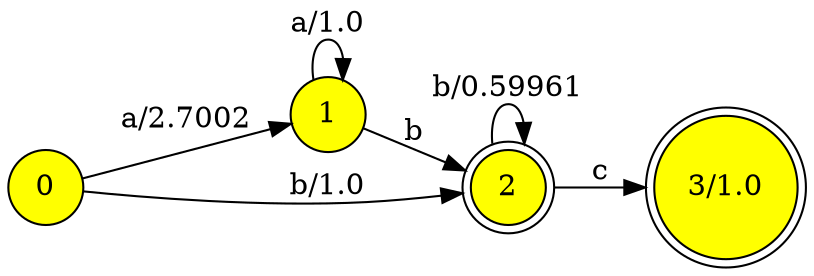 // This graph generated with hfst-fst2txt
digraph "text(<stdin>)" {
charset = UTF8;
rankdir = LR;
label = "";
node [shape=circle,style=filled,fillcolor=yellow]
"0" [label="0"]
"1" [label="1"]
"2" [label="2", shape=doublecircle]
"3" [label="3/1.0", shape=doublecircle]
"0" -> "1" [label="a/2.7002"];
"0" -> "2" [label="b/1.0"]
"1" -> "1" [label="a/1.0"];
"1" -> "2" [label="b"];
"2" -> "2" [label="b/0.59961"]
"2" -> "3" [label="c"];
}
